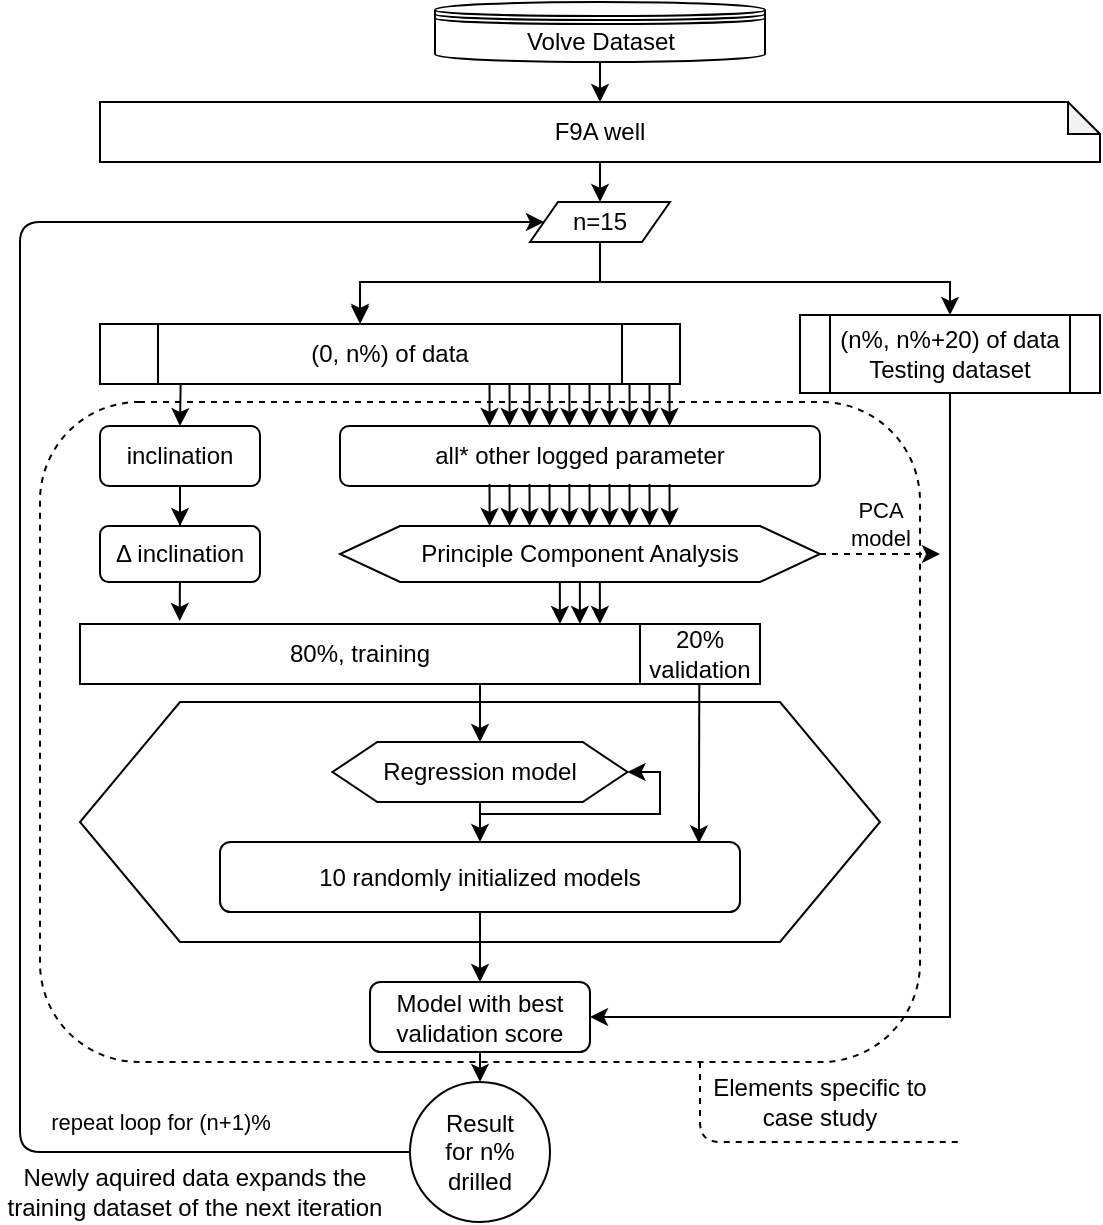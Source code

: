 <mxfile version="13.1.14" type="github">
  <diagram id="bSRufLqVA1Szm_SpAHjt" name="Page-1">
    <mxGraphModel dx="813" dy="439" grid="1" gridSize="10" guides="1" tooltips="1" connect="1" arrows="1" fold="1" page="1" pageScale="1" pageWidth="850" pageHeight="1100" math="0" shadow="0">
      <root>
        <mxCell id="0" />
        <mxCell id="1" parent="0" />
        <mxCell id="IG6GarAEUEpLXlJMv6_5-1" value="" style="rounded=1;whiteSpace=wrap;html=1;dashed=1;" vertex="1" parent="1">
          <mxGeometry x="250" y="280" width="440" height="330" as="geometry" />
        </mxCell>
        <mxCell id="t0zLgR5mg5bqfj8AAHoA-35" value="" style="endArrow=classic;html=1;entryX=0.171;entryY=0;entryDx=0;entryDy=0;entryPerimeter=0;" parent="1" edge="1">
          <mxGeometry width="50" height="50" relative="1" as="geometry">
            <mxPoint x="509.92" y="370" as="sourcePoint" />
            <mxPoint x="509.96" y="391" as="targetPoint" />
          </mxGeometry>
        </mxCell>
        <mxCell id="t0zLgR5mg5bqfj8AAHoA-36" value="" style="endArrow=classic;html=1;entryX=0.171;entryY=0;entryDx=0;entryDy=0;entryPerimeter=0;" parent="1" edge="1">
          <mxGeometry width="50" height="50" relative="1" as="geometry">
            <mxPoint x="519.92" y="370" as="sourcePoint" />
            <mxPoint x="519.96" y="391" as="targetPoint" />
          </mxGeometry>
        </mxCell>
        <mxCell id="t0zLgR5mg5bqfj8AAHoA-37" value="" style="endArrow=classic;html=1;entryX=0.171;entryY=0;entryDx=0;entryDy=0;entryPerimeter=0;" parent="1" edge="1">
          <mxGeometry width="50" height="50" relative="1" as="geometry">
            <mxPoint x="529.92" y="370" as="sourcePoint" />
            <mxPoint x="529.96" y="391" as="targetPoint" />
          </mxGeometry>
        </mxCell>
        <mxCell id="t0zLgR5mg5bqfj8AAHoA-44" value="" style="shape=hexagon;perimeter=hexagonPerimeter2;whiteSpace=wrap;html=1;size=0.125;" parent="1" vertex="1">
          <mxGeometry x="270" y="430" width="400" height="120" as="geometry" />
        </mxCell>
        <mxCell id="t0zLgR5mg5bqfj8AAHoA-3" style="edgeStyle=orthogonalEdgeStyle;rounded=0;orthogonalLoop=1;jettySize=auto;html=1;exitX=0.5;exitY=1;exitDx=0;exitDy=0;entryX=0.5;entryY=0;entryDx=0;entryDy=0;entryPerimeter=0;" parent="1" source="t0zLgR5mg5bqfj8AAHoA-1" target="t0zLgR5mg5bqfj8AAHoA-2" edge="1">
          <mxGeometry relative="1" as="geometry" />
        </mxCell>
        <mxCell id="t0zLgR5mg5bqfj8AAHoA-1" value="Volve Dataset" style="shape=datastore;whiteSpace=wrap;html=1;" parent="1" vertex="1">
          <mxGeometry x="447.5" y="80" width="165" height="30" as="geometry" />
        </mxCell>
        <mxCell id="t0zLgR5mg5bqfj8AAHoA-70" style="edgeStyle=orthogonalEdgeStyle;rounded=0;orthogonalLoop=1;jettySize=auto;html=1;exitX=0.5;exitY=1;exitDx=0;exitDy=0;exitPerimeter=0;entryX=0.5;entryY=0;entryDx=0;entryDy=0;" parent="1" source="t0zLgR5mg5bqfj8AAHoA-2" target="t0zLgR5mg5bqfj8AAHoA-69" edge="1">
          <mxGeometry relative="1" as="geometry" />
        </mxCell>
        <mxCell id="t0zLgR5mg5bqfj8AAHoA-2" value="F9A well" style="shape=note;whiteSpace=wrap;html=1;backgroundOutline=1;darkOpacity=0.05;size=16;" parent="1" vertex="1">
          <mxGeometry x="280" y="130" width="500" height="30" as="geometry" />
        </mxCell>
        <mxCell id="t0zLgR5mg5bqfj8AAHoA-48" style="edgeStyle=orthogonalEdgeStyle;rounded=0;orthogonalLoop=1;jettySize=auto;html=1;entryX=0.5;entryY=0;entryDx=0;entryDy=0;" parent="1" source="t0zLgR5mg5bqfj8AAHoA-5" target="t0zLgR5mg5bqfj8AAHoA-47" edge="1">
          <mxGeometry relative="1" as="geometry" />
        </mxCell>
        <mxCell id="t0zLgR5mg5bqfj8AAHoA-5" value="inclination" style="rounded=1;whiteSpace=wrap;html=1;" parent="1" vertex="1">
          <mxGeometry x="280" y="292" width="80" height="30" as="geometry" />
        </mxCell>
        <mxCell id="t0zLgR5mg5bqfj8AAHoA-6" value="" style="endArrow=classic;html=1;exitX=0.112;exitY=0.988;exitDx=0;exitDy=0;exitPerimeter=0;entryX=0.5;entryY=0;entryDx=0;entryDy=0;" parent="1" target="t0zLgR5mg5bqfj8AAHoA-5" edge="1">
          <mxGeometry width="50" height="50" relative="1" as="geometry">
            <mxPoint x="320.32" y="271.52" as="sourcePoint" />
            <mxPoint x="450" y="312" as="targetPoint" />
          </mxGeometry>
        </mxCell>
        <mxCell id="t0zLgR5mg5bqfj8AAHoA-7" value="all* other logged parameter" style="rounded=1;whiteSpace=wrap;html=1;" parent="1" vertex="1">
          <mxGeometry x="400" y="292" width="240" height="30" as="geometry" />
        </mxCell>
        <mxCell id="t0zLgR5mg5bqfj8AAHoA-66" value="&lt;div&gt;PCA&lt;/div&gt;&lt;div&gt;model&lt;/div&gt;" style="edgeStyle=orthogonalEdgeStyle;rounded=0;orthogonalLoop=1;jettySize=auto;html=1;exitX=1;exitY=0.5;exitDx=0;exitDy=0;dashed=1;" parent="1" source="t0zLgR5mg5bqfj8AAHoA-8" edge="1">
          <mxGeometry y="16" relative="1" as="geometry">
            <mxPoint x="700" y="356" as="targetPoint" />
            <mxPoint as="offset" />
          </mxGeometry>
        </mxCell>
        <mxCell id="t0zLgR5mg5bqfj8AAHoA-8" value="Principle Component Analysis" style="shape=hexagon;perimeter=hexagonPerimeter2;whiteSpace=wrap;html=1;size=0.125;" parent="1" vertex="1">
          <mxGeometry x="400" y="342" width="240" height="28" as="geometry" />
        </mxCell>
        <mxCell id="t0zLgR5mg5bqfj8AAHoA-14" value="" style="endArrow=classic;html=1;entryX=0.171;entryY=0;entryDx=0;entryDy=0;entryPerimeter=0;" parent="1" edge="1">
          <mxGeometry width="50" height="50" relative="1" as="geometry">
            <mxPoint x="514.7" y="271" as="sourcePoint" />
            <mxPoint x="514.74" y="292" as="targetPoint" />
          </mxGeometry>
        </mxCell>
        <mxCell id="t0zLgR5mg5bqfj8AAHoA-15" value="" style="endArrow=classic;html=1;entryX=0.171;entryY=0;entryDx=0;entryDy=0;entryPerimeter=0;" parent="1" edge="1">
          <mxGeometry width="50" height="50" relative="1" as="geometry">
            <mxPoint x="504.76" y="271" as="sourcePoint" />
            <mxPoint x="504.8" y="292" as="targetPoint" />
          </mxGeometry>
        </mxCell>
        <mxCell id="t0zLgR5mg5bqfj8AAHoA-16" value="" style="endArrow=classic;html=1;entryX=0.171;entryY=0;entryDx=0;entryDy=0;entryPerimeter=0;" parent="1" edge="1">
          <mxGeometry width="50" height="50" relative="1" as="geometry">
            <mxPoint x="484.76" y="271" as="sourcePoint" />
            <mxPoint x="484.8" y="292" as="targetPoint" />
          </mxGeometry>
        </mxCell>
        <mxCell id="t0zLgR5mg5bqfj8AAHoA-17" value="" style="endArrow=classic;html=1;entryX=0.171;entryY=0;entryDx=0;entryDy=0;entryPerimeter=0;" parent="1" edge="1">
          <mxGeometry width="50" height="50" relative="1" as="geometry">
            <mxPoint x="524.76" y="271" as="sourcePoint" />
            <mxPoint x="524.8" y="292" as="targetPoint" />
          </mxGeometry>
        </mxCell>
        <mxCell id="t0zLgR5mg5bqfj8AAHoA-18" value="" style="endArrow=classic;html=1;entryX=0.171;entryY=0;entryDx=0;entryDy=0;entryPerimeter=0;" parent="1" edge="1">
          <mxGeometry width="50" height="50" relative="1" as="geometry">
            <mxPoint x="474.76" y="271" as="sourcePoint" />
            <mxPoint x="474.8" y="292" as="targetPoint" />
          </mxGeometry>
        </mxCell>
        <mxCell id="t0zLgR5mg5bqfj8AAHoA-19" value="" style="endArrow=classic;html=1;entryX=0.171;entryY=0;entryDx=0;entryDy=0;entryPerimeter=0;" parent="1" edge="1">
          <mxGeometry width="50" height="50" relative="1" as="geometry">
            <mxPoint x="494.76" y="271" as="sourcePoint" />
            <mxPoint x="494.8" y="292" as="targetPoint" />
          </mxGeometry>
        </mxCell>
        <mxCell id="t0zLgR5mg5bqfj8AAHoA-20" value="" style="endArrow=classic;html=1;entryX=0.171;entryY=0;entryDx=0;entryDy=0;entryPerimeter=0;" parent="1" edge="1">
          <mxGeometry width="50" height="50" relative="1" as="geometry">
            <mxPoint x="534.76" y="271" as="sourcePoint" />
            <mxPoint x="534.8" y="292" as="targetPoint" />
          </mxGeometry>
        </mxCell>
        <mxCell id="t0zLgR5mg5bqfj8AAHoA-21" value="" style="endArrow=classic;html=1;entryX=0.171;entryY=0;entryDx=0;entryDy=0;entryPerimeter=0;" parent="1" edge="1">
          <mxGeometry width="50" height="50" relative="1" as="geometry">
            <mxPoint x="544.76" y="271" as="sourcePoint" />
            <mxPoint x="544.8" y="292" as="targetPoint" />
          </mxGeometry>
        </mxCell>
        <mxCell id="t0zLgR5mg5bqfj8AAHoA-22" value="" style="endArrow=classic;html=1;entryX=0.171;entryY=0;entryDx=0;entryDy=0;entryPerimeter=0;" parent="1" edge="1">
          <mxGeometry width="50" height="50" relative="1" as="geometry">
            <mxPoint x="554.76" y="271" as="sourcePoint" />
            <mxPoint x="554.8" y="292" as="targetPoint" />
          </mxGeometry>
        </mxCell>
        <mxCell id="t0zLgR5mg5bqfj8AAHoA-23" value="" style="endArrow=classic;html=1;entryX=0.171;entryY=0;entryDx=0;entryDy=0;entryPerimeter=0;" parent="1" edge="1">
          <mxGeometry width="50" height="50" relative="1" as="geometry">
            <mxPoint x="564.76" y="271" as="sourcePoint" />
            <mxPoint x="564.8" y="292" as="targetPoint" />
          </mxGeometry>
        </mxCell>
        <mxCell id="t0zLgR5mg5bqfj8AAHoA-25" value="" style="endArrow=classic;html=1;entryX=0.171;entryY=0;entryDx=0;entryDy=0;entryPerimeter=0;" parent="1" edge="1">
          <mxGeometry width="50" height="50" relative="1" as="geometry">
            <mxPoint x="514.7" y="321" as="sourcePoint" />
            <mxPoint x="514.74" y="342" as="targetPoint" />
          </mxGeometry>
        </mxCell>
        <mxCell id="t0zLgR5mg5bqfj8AAHoA-26" value="" style="endArrow=classic;html=1;entryX=0.171;entryY=0;entryDx=0;entryDy=0;entryPerimeter=0;" parent="1" edge="1">
          <mxGeometry width="50" height="50" relative="1" as="geometry">
            <mxPoint x="504.76" y="321" as="sourcePoint" />
            <mxPoint x="504.8" y="342" as="targetPoint" />
          </mxGeometry>
        </mxCell>
        <mxCell id="t0zLgR5mg5bqfj8AAHoA-27" value="" style="endArrow=classic;html=1;entryX=0.171;entryY=0;entryDx=0;entryDy=0;entryPerimeter=0;" parent="1" edge="1">
          <mxGeometry width="50" height="50" relative="1" as="geometry">
            <mxPoint x="484.76" y="321" as="sourcePoint" />
            <mxPoint x="484.8" y="342" as="targetPoint" />
          </mxGeometry>
        </mxCell>
        <mxCell id="t0zLgR5mg5bqfj8AAHoA-28" value="" style="endArrow=classic;html=1;entryX=0.171;entryY=0;entryDx=0;entryDy=0;entryPerimeter=0;" parent="1" edge="1">
          <mxGeometry width="50" height="50" relative="1" as="geometry">
            <mxPoint x="524.76" y="321" as="sourcePoint" />
            <mxPoint x="524.8" y="342" as="targetPoint" />
          </mxGeometry>
        </mxCell>
        <mxCell id="t0zLgR5mg5bqfj8AAHoA-29" value="" style="endArrow=classic;html=1;entryX=0.171;entryY=0;entryDx=0;entryDy=0;entryPerimeter=0;" parent="1" edge="1">
          <mxGeometry width="50" height="50" relative="1" as="geometry">
            <mxPoint x="474.76" y="321" as="sourcePoint" />
            <mxPoint x="474.8" y="342" as="targetPoint" />
          </mxGeometry>
        </mxCell>
        <mxCell id="t0zLgR5mg5bqfj8AAHoA-30" value="" style="endArrow=classic;html=1;entryX=0.171;entryY=0;entryDx=0;entryDy=0;entryPerimeter=0;" parent="1" edge="1">
          <mxGeometry width="50" height="50" relative="1" as="geometry">
            <mxPoint x="494.76" y="321" as="sourcePoint" />
            <mxPoint x="494.8" y="342" as="targetPoint" />
          </mxGeometry>
        </mxCell>
        <mxCell id="t0zLgR5mg5bqfj8AAHoA-31" value="" style="endArrow=classic;html=1;entryX=0.171;entryY=0;entryDx=0;entryDy=0;entryPerimeter=0;" parent="1" edge="1">
          <mxGeometry width="50" height="50" relative="1" as="geometry">
            <mxPoint x="534.76" y="321" as="sourcePoint" />
            <mxPoint x="534.8" y="342" as="targetPoint" />
          </mxGeometry>
        </mxCell>
        <mxCell id="t0zLgR5mg5bqfj8AAHoA-32" value="" style="endArrow=classic;html=1;entryX=0.171;entryY=0;entryDx=0;entryDy=0;entryPerimeter=0;" parent="1" edge="1">
          <mxGeometry width="50" height="50" relative="1" as="geometry">
            <mxPoint x="544.76" y="321" as="sourcePoint" />
            <mxPoint x="544.8" y="342" as="targetPoint" />
          </mxGeometry>
        </mxCell>
        <mxCell id="t0zLgR5mg5bqfj8AAHoA-33" value="" style="endArrow=classic;html=1;entryX=0.171;entryY=0;entryDx=0;entryDy=0;entryPerimeter=0;" parent="1" edge="1">
          <mxGeometry width="50" height="50" relative="1" as="geometry">
            <mxPoint x="554.76" y="321" as="sourcePoint" />
            <mxPoint x="554.8" y="342" as="targetPoint" />
          </mxGeometry>
        </mxCell>
        <mxCell id="t0zLgR5mg5bqfj8AAHoA-34" value="" style="endArrow=classic;html=1;entryX=0.171;entryY=0;entryDx=0;entryDy=0;entryPerimeter=0;" parent="1" edge="1">
          <mxGeometry width="50" height="50" relative="1" as="geometry">
            <mxPoint x="564.76" y="321" as="sourcePoint" />
            <mxPoint x="564.8" y="342" as="targetPoint" />
          </mxGeometry>
        </mxCell>
        <mxCell id="t0zLgR5mg5bqfj8AAHoA-38" value="(0, n%) of data" style="shape=process;whiteSpace=wrap;html=1;backgroundOutline=1;" parent="1" vertex="1">
          <mxGeometry x="280" y="241" width="290" height="30" as="geometry" />
        </mxCell>
        <mxCell id="t0zLgR5mg5bqfj8AAHoA-74" style="edgeStyle=orthogonalEdgeStyle;rounded=0;orthogonalLoop=1;jettySize=auto;html=1;exitX=0.5;exitY=1;exitDx=0;exitDy=0;entryX=1;entryY=0.5;entryDx=0;entryDy=0;" parent="1" source="t0zLgR5mg5bqfj8AAHoA-39" target="t0zLgR5mg5bqfj8AAHoA-62" edge="1">
          <mxGeometry relative="1" as="geometry" />
        </mxCell>
        <mxCell id="t0zLgR5mg5bqfj8AAHoA-39" value="&lt;div&gt;(n%, n%+20) of data&lt;/div&gt;&lt;div&gt;Testing dataset&lt;br&gt;&lt;/div&gt;" style="shape=process;whiteSpace=wrap;html=1;backgroundOutline=1;" parent="1" vertex="1">
          <mxGeometry x="630" y="236.5" width="150" height="39" as="geometry" />
        </mxCell>
        <mxCell id="t0zLgR5mg5bqfj8AAHoA-40" value="" style="endArrow=classic;html=1;entryX=0.171;entryY=0;entryDx=0;entryDy=0;entryPerimeter=0;" parent="1" edge="1">
          <mxGeometry width="50" height="50" relative="1" as="geometry">
            <mxPoint x="410" y="220" as="sourcePoint" />
            <mxPoint x="410.04" y="241" as="targetPoint" />
          </mxGeometry>
        </mxCell>
        <mxCell id="t0zLgR5mg5bqfj8AAHoA-43" value="Regression model" style="shape=hexagon;perimeter=hexagonPerimeter2;whiteSpace=wrap;html=1;size=0.152;" parent="1" vertex="1">
          <mxGeometry x="396.25" y="450" width="147.5" height="30" as="geometry" />
        </mxCell>
        <mxCell id="t0zLgR5mg5bqfj8AAHoA-46" style="edgeStyle=orthogonalEdgeStyle;rounded=0;orthogonalLoop=1;jettySize=auto;html=1;exitX=0.5;exitY=1;exitDx=0;exitDy=0;entryX=1;entryY=0.5;entryDx=0;entryDy=0;" parent="1" source="t0zLgR5mg5bqfj8AAHoA-43" target="t0zLgR5mg5bqfj8AAHoA-43" edge="1">
          <mxGeometry relative="1" as="geometry">
            <Array as="points">
              <mxPoint x="470" y="486" />
              <mxPoint x="560" y="486" />
              <mxPoint x="560" y="465" />
            </Array>
          </mxGeometry>
        </mxCell>
        <mxCell id="t0zLgR5mg5bqfj8AAHoA-56" style="edgeStyle=orthogonalEdgeStyle;rounded=0;orthogonalLoop=1;jettySize=auto;html=1;entryX=0.178;entryY=-0.05;entryDx=0;entryDy=0;entryPerimeter=0;" parent="1" target="t0zLgR5mg5bqfj8AAHoA-52" edge="1">
          <mxGeometry relative="1" as="geometry">
            <mxPoint x="320" y="360" as="sourcePoint" />
          </mxGeometry>
        </mxCell>
        <mxCell id="t0zLgR5mg5bqfj8AAHoA-47" value="Δ inclination" style="rounded=1;whiteSpace=wrap;html=1;" parent="1" vertex="1">
          <mxGeometry x="280" y="342" width="80" height="28" as="geometry" />
        </mxCell>
        <mxCell id="t0zLgR5mg5bqfj8AAHoA-51" value="" style="endArrow=classic;html=1;entryX=0.5;entryY=0;entryDx=0;entryDy=0;exitX=0.5;exitY=1;exitDx=0;exitDy=0;" parent="1" source="t0zLgR5mg5bqfj8AAHoA-43" target="t0zLgR5mg5bqfj8AAHoA-61" edge="1">
          <mxGeometry width="50" height="50" relative="1" as="geometry">
            <mxPoint x="410" y="579" as="sourcePoint" />
            <mxPoint x="470" y="556" as="targetPoint" />
          </mxGeometry>
        </mxCell>
        <mxCell id="t0zLgR5mg5bqfj8AAHoA-58" style="edgeStyle=orthogonalEdgeStyle;rounded=0;orthogonalLoop=1;jettySize=auto;html=1;exitX=0.75;exitY=1;exitDx=0;exitDy=0;entryX=0.5;entryY=0;entryDx=0;entryDy=0;" parent="1" source="t0zLgR5mg5bqfj8AAHoA-52" target="t0zLgR5mg5bqfj8AAHoA-43" edge="1">
          <mxGeometry relative="1" as="geometry">
            <Array as="points">
              <mxPoint x="470" y="421" />
            </Array>
          </mxGeometry>
        </mxCell>
        <mxCell id="t0zLgR5mg5bqfj8AAHoA-52" value="80%, training" style="rounded=0;whiteSpace=wrap;html=1;" parent="1" vertex="1">
          <mxGeometry x="270" y="391" width="280" height="30" as="geometry" />
        </mxCell>
        <mxCell id="t0zLgR5mg5bqfj8AAHoA-60" value="" style="endArrow=classic;html=1;entryX=0.921;entryY=0.019;entryDx=0;entryDy=0;entryPerimeter=0;" parent="1" target="t0zLgR5mg5bqfj8AAHoA-61" edge="1">
          <mxGeometry width="50" height="50" relative="1" as="geometry">
            <mxPoint x="579.66" y="416" as="sourcePoint" />
            <mxPoint x="579.66" y="556" as="targetPoint" />
          </mxGeometry>
        </mxCell>
        <mxCell id="t0zLgR5mg5bqfj8AAHoA-53" value="&lt;div&gt;20%&lt;/div&gt;&lt;div&gt;validation&lt;br&gt;&lt;/div&gt;" style="rounded=0;whiteSpace=wrap;html=1;" parent="1" vertex="1">
          <mxGeometry x="550" y="391" width="60" height="30" as="geometry" />
        </mxCell>
        <mxCell id="t0zLgR5mg5bqfj8AAHoA-63" style="edgeStyle=orthogonalEdgeStyle;rounded=0;orthogonalLoop=1;jettySize=auto;html=1;exitX=0.5;exitY=1;exitDx=0;exitDy=0;entryX=0.5;entryY=0;entryDx=0;entryDy=0;" parent="1" source="t0zLgR5mg5bqfj8AAHoA-61" target="t0zLgR5mg5bqfj8AAHoA-62" edge="1">
          <mxGeometry relative="1" as="geometry" />
        </mxCell>
        <mxCell id="t0zLgR5mg5bqfj8AAHoA-61" value="10 randomly initialized models" style="rounded=1;whiteSpace=wrap;html=1;" parent="1" vertex="1">
          <mxGeometry x="340" y="500" width="260" height="35" as="geometry" />
        </mxCell>
        <mxCell id="t0zLgR5mg5bqfj8AAHoA-68" style="edgeStyle=orthogonalEdgeStyle;rounded=0;orthogonalLoop=1;jettySize=auto;html=1;exitX=0.5;exitY=1;exitDx=0;exitDy=0;entryX=0.5;entryY=0;entryDx=0;entryDy=0;" parent="1" source="t0zLgR5mg5bqfj8AAHoA-62" target="t0zLgR5mg5bqfj8AAHoA-67" edge="1">
          <mxGeometry relative="1" as="geometry" />
        </mxCell>
        <mxCell id="t0zLgR5mg5bqfj8AAHoA-62" value="&lt;div&gt;Model with best&lt;/div&gt;&lt;div&gt;validation score&lt;/div&gt;" style="rounded=1;whiteSpace=wrap;html=1;" parent="1" vertex="1">
          <mxGeometry x="415" y="570" width="110" height="35" as="geometry" />
        </mxCell>
        <mxCell id="t0zLgR5mg5bqfj8AAHoA-67" value="&lt;div&gt;Result&lt;/div&gt;&lt;div&gt;for n%&lt;/div&gt;&lt;div&gt;drilled&lt;br&gt;&lt;/div&gt;" style="ellipse;whiteSpace=wrap;html=1;aspect=fixed;" parent="1" vertex="1">
          <mxGeometry x="435" y="620" width="70" height="70" as="geometry" />
        </mxCell>
        <mxCell id="t0zLgR5mg5bqfj8AAHoA-71" style="edgeStyle=orthogonalEdgeStyle;rounded=0;orthogonalLoop=1;jettySize=auto;html=1;exitX=0.5;exitY=1;exitDx=0;exitDy=0;" parent="1" source="t0zLgR5mg5bqfj8AAHoA-69" edge="1">
          <mxGeometry relative="1" as="geometry">
            <mxPoint x="410" y="240" as="targetPoint" />
            <mxPoint x="530" y="251" as="sourcePoint" />
            <Array as="points">
              <mxPoint x="530" y="220" />
              <mxPoint x="410" y="220" />
            </Array>
          </mxGeometry>
        </mxCell>
        <mxCell id="t0zLgR5mg5bqfj8AAHoA-72" style="edgeStyle=orthogonalEdgeStyle;rounded=0;orthogonalLoop=1;jettySize=auto;html=1;exitX=0.5;exitY=1;exitDx=0;exitDy=0;entryX=0.5;entryY=0;entryDx=0;entryDy=0;" parent="1" source="t0zLgR5mg5bqfj8AAHoA-69" target="t0zLgR5mg5bqfj8AAHoA-39" edge="1">
          <mxGeometry relative="1" as="geometry">
            <Array as="points">
              <mxPoint x="530" y="220" />
              <mxPoint x="705" y="220" />
            </Array>
          </mxGeometry>
        </mxCell>
        <mxCell id="t0zLgR5mg5bqfj8AAHoA-69" value="n=15" style="shape=parallelogram;perimeter=parallelogramPerimeter;whiteSpace=wrap;html=1;" parent="1" vertex="1">
          <mxGeometry x="495" y="180" width="70" height="20" as="geometry" />
        </mxCell>
        <mxCell id="t0zLgR5mg5bqfj8AAHoA-73" value="&lt;div&gt;repeat loop for (n+1)%&lt;/div&gt;" style="endArrow=classic;html=1;entryX=0;entryY=0.5;entryDx=0;entryDy=0;exitX=0;exitY=0.5;exitDx=0;exitDy=0;" parent="1" source="t0zLgR5mg5bqfj8AAHoA-67" target="t0zLgR5mg5bqfj8AAHoA-69" edge="1">
          <mxGeometry x="-0.729" y="-15" width="50" height="50" relative="1" as="geometry">
            <mxPoint x="470" y="720" as="sourcePoint" />
            <mxPoint x="530" y="240" as="targetPoint" />
            <Array as="points">
              <mxPoint x="240" y="655" />
              <mxPoint x="240" y="190" />
            </Array>
            <mxPoint as="offset" />
          </mxGeometry>
        </mxCell>
        <mxCell id="IG6GarAEUEpLXlJMv6_5-2" value="Newly aquired data expands the training dataset of the next iteration" style="text;html=1;strokeColor=none;fillColor=none;align=center;verticalAlign=middle;whiteSpace=wrap;rounded=0;dashed=1;" vertex="1" parent="1">
          <mxGeometry x="230" y="670" width="195" height="10" as="geometry" />
        </mxCell>
        <mxCell id="IG6GarAEUEpLXlJMv6_5-3" value="Elements specific to case study" style="text;html=1;strokeColor=none;fillColor=none;align=center;verticalAlign=middle;whiteSpace=wrap;rounded=0;dashed=1;" vertex="1" parent="1">
          <mxGeometry x="580" y="620" width="120" height="20" as="geometry" />
        </mxCell>
        <mxCell id="IG6GarAEUEpLXlJMv6_5-4" value="" style="endArrow=none;dashed=1;html=1;exitX=0.75;exitY=1;exitDx=0;exitDy=0;" edge="1" parent="1" source="IG6GarAEUEpLXlJMv6_5-1">
          <mxGeometry width="50" height="50" relative="1" as="geometry">
            <mxPoint x="600" y="650" as="sourcePoint" />
            <mxPoint x="710" y="650" as="targetPoint" />
            <Array as="points">
              <mxPoint x="580" y="650" />
            </Array>
          </mxGeometry>
        </mxCell>
      </root>
    </mxGraphModel>
  </diagram>
</mxfile>
